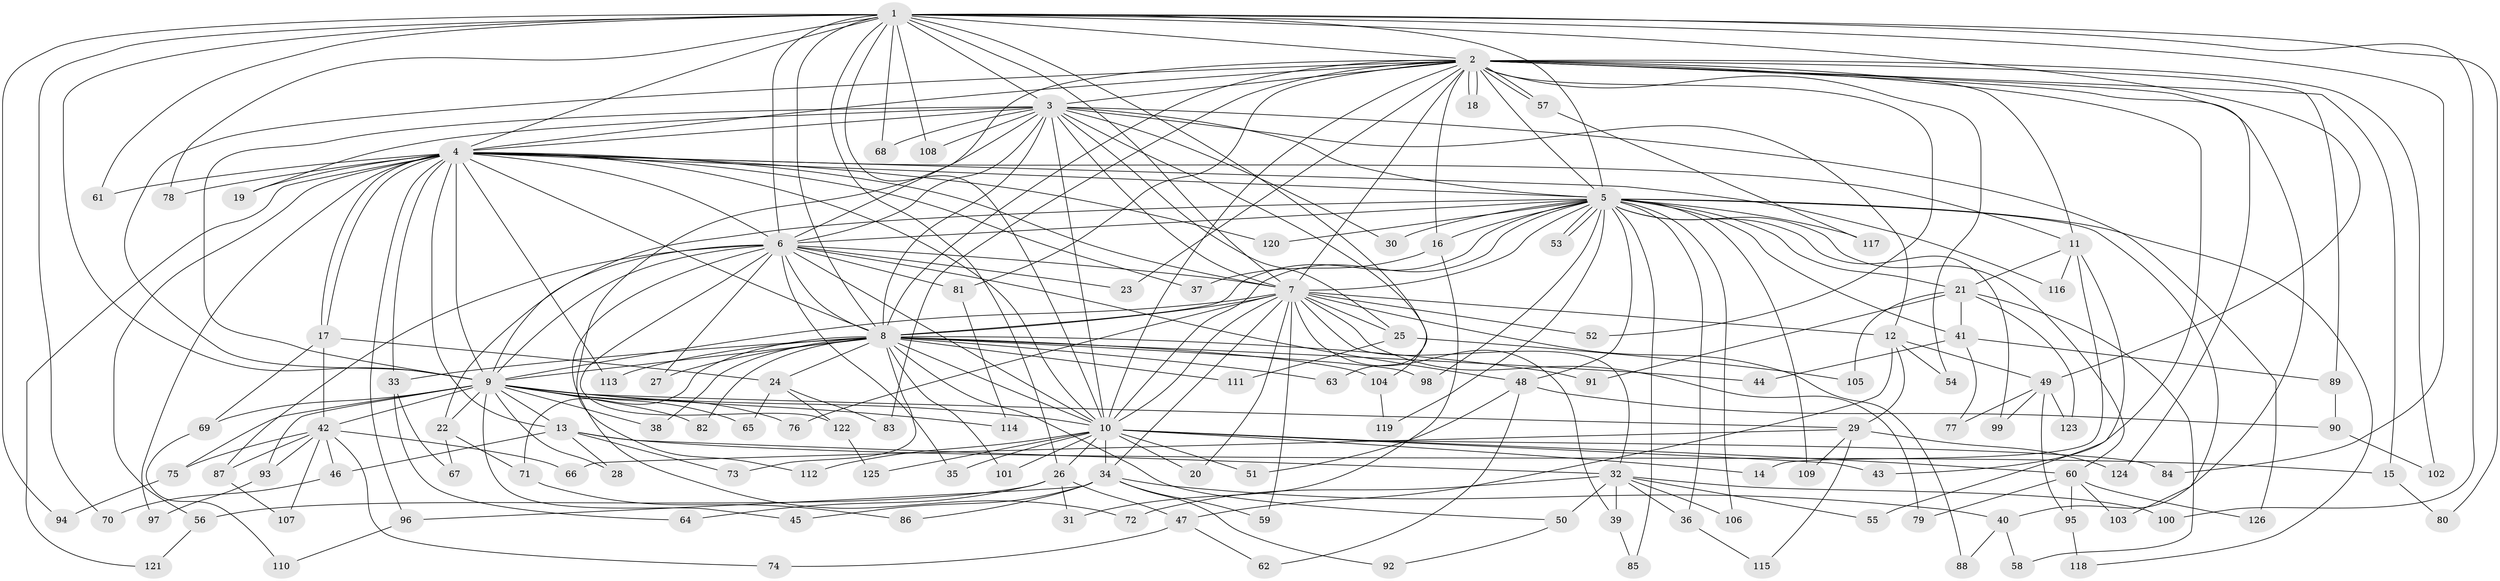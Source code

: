 // coarse degree distribution, {17: 0.06349206349206349, 24: 0.015873015873015872, 12: 0.015873015873015872, 22: 0.015873015873015872, 21: 0.015873015873015872, 20: 0.015873015873015872, 5: 0.031746031746031744, 6: 0.1111111111111111, 2: 0.47619047619047616, 3: 0.1111111111111111, 4: 0.09523809523809523, 10: 0.015873015873015872, 8: 0.015873015873015872}
// Generated by graph-tools (version 1.1) at 2025/17/03/04/25 18:17:36]
// undirected, 126 vertices, 277 edges
graph export_dot {
graph [start="1"]
  node [color=gray90,style=filled];
  1;
  2;
  3;
  4;
  5;
  6;
  7;
  8;
  9;
  10;
  11;
  12;
  13;
  14;
  15;
  16;
  17;
  18;
  19;
  20;
  21;
  22;
  23;
  24;
  25;
  26;
  27;
  28;
  29;
  30;
  31;
  32;
  33;
  34;
  35;
  36;
  37;
  38;
  39;
  40;
  41;
  42;
  43;
  44;
  45;
  46;
  47;
  48;
  49;
  50;
  51;
  52;
  53;
  54;
  55;
  56;
  57;
  58;
  59;
  60;
  61;
  62;
  63;
  64;
  65;
  66;
  67;
  68;
  69;
  70;
  71;
  72;
  73;
  74;
  75;
  76;
  77;
  78;
  79;
  80;
  81;
  82;
  83;
  84;
  85;
  86;
  87;
  88;
  89;
  90;
  91;
  92;
  93;
  94;
  95;
  96;
  97;
  98;
  99;
  100;
  101;
  102;
  103;
  104;
  105;
  106;
  107;
  108;
  109;
  110;
  111;
  112;
  113;
  114;
  115;
  116;
  117;
  118;
  119;
  120;
  121;
  122;
  123;
  124;
  125;
  126;
  1 -- 2;
  1 -- 3;
  1 -- 4;
  1 -- 5;
  1 -- 6;
  1 -- 7;
  1 -- 8;
  1 -- 9;
  1 -- 10;
  1 -- 26;
  1 -- 49;
  1 -- 61;
  1 -- 63;
  1 -- 68;
  1 -- 70;
  1 -- 78;
  1 -- 80;
  1 -- 84;
  1 -- 94;
  1 -- 100;
  1 -- 108;
  2 -- 3;
  2 -- 4;
  2 -- 5;
  2 -- 6;
  2 -- 7;
  2 -- 8;
  2 -- 9;
  2 -- 10;
  2 -- 11;
  2 -- 15;
  2 -- 16;
  2 -- 18;
  2 -- 18;
  2 -- 23;
  2 -- 40;
  2 -- 43;
  2 -- 52;
  2 -- 54;
  2 -- 57;
  2 -- 57;
  2 -- 81;
  2 -- 83;
  2 -- 89;
  2 -- 102;
  2 -- 124;
  3 -- 4;
  3 -- 5;
  3 -- 6;
  3 -- 7;
  3 -- 8;
  3 -- 9;
  3 -- 10;
  3 -- 12;
  3 -- 19;
  3 -- 25;
  3 -- 30;
  3 -- 68;
  3 -- 104;
  3 -- 108;
  3 -- 112;
  3 -- 126;
  4 -- 5;
  4 -- 6;
  4 -- 7;
  4 -- 8;
  4 -- 9;
  4 -- 10;
  4 -- 11;
  4 -- 13;
  4 -- 17;
  4 -- 17;
  4 -- 19;
  4 -- 33;
  4 -- 37;
  4 -- 56;
  4 -- 61;
  4 -- 78;
  4 -- 96;
  4 -- 97;
  4 -- 113;
  4 -- 116;
  4 -- 120;
  4 -- 121;
  5 -- 6;
  5 -- 7;
  5 -- 8;
  5 -- 9;
  5 -- 10;
  5 -- 16;
  5 -- 21;
  5 -- 30;
  5 -- 36;
  5 -- 41;
  5 -- 48;
  5 -- 53;
  5 -- 53;
  5 -- 60;
  5 -- 85;
  5 -- 98;
  5 -- 99;
  5 -- 103;
  5 -- 106;
  5 -- 109;
  5 -- 117;
  5 -- 118;
  5 -- 119;
  5 -- 120;
  6 -- 7;
  6 -- 8;
  6 -- 9;
  6 -- 10;
  6 -- 22;
  6 -- 23;
  6 -- 27;
  6 -- 35;
  6 -- 48;
  6 -- 72;
  6 -- 81;
  6 -- 87;
  6 -- 122;
  7 -- 8;
  7 -- 9;
  7 -- 10;
  7 -- 12;
  7 -- 20;
  7 -- 25;
  7 -- 32;
  7 -- 34;
  7 -- 39;
  7 -- 52;
  7 -- 59;
  7 -- 76;
  7 -- 79;
  7 -- 88;
  8 -- 9;
  8 -- 10;
  8 -- 24;
  8 -- 27;
  8 -- 33;
  8 -- 38;
  8 -- 44;
  8 -- 50;
  8 -- 63;
  8 -- 71;
  8 -- 73;
  8 -- 82;
  8 -- 91;
  8 -- 98;
  8 -- 101;
  8 -- 104;
  8 -- 111;
  8 -- 113;
  9 -- 10;
  9 -- 13;
  9 -- 22;
  9 -- 28;
  9 -- 29;
  9 -- 38;
  9 -- 42;
  9 -- 45;
  9 -- 65;
  9 -- 69;
  9 -- 75;
  9 -- 76;
  9 -- 82;
  9 -- 93;
  9 -- 114;
  10 -- 14;
  10 -- 20;
  10 -- 26;
  10 -- 34;
  10 -- 35;
  10 -- 43;
  10 -- 51;
  10 -- 60;
  10 -- 84;
  10 -- 101;
  10 -- 112;
  10 -- 125;
  11 -- 14;
  11 -- 21;
  11 -- 55;
  11 -- 116;
  12 -- 29;
  12 -- 47;
  12 -- 49;
  12 -- 54;
  13 -- 15;
  13 -- 28;
  13 -- 32;
  13 -- 46;
  13 -- 73;
  15 -- 80;
  16 -- 31;
  16 -- 37;
  17 -- 24;
  17 -- 42;
  17 -- 69;
  21 -- 41;
  21 -- 58;
  21 -- 91;
  21 -- 105;
  21 -- 123;
  22 -- 67;
  22 -- 71;
  24 -- 65;
  24 -- 83;
  24 -- 122;
  25 -- 105;
  25 -- 111;
  26 -- 31;
  26 -- 47;
  26 -- 56;
  26 -- 64;
  29 -- 66;
  29 -- 109;
  29 -- 115;
  29 -- 124;
  32 -- 36;
  32 -- 39;
  32 -- 50;
  32 -- 55;
  32 -- 72;
  32 -- 100;
  32 -- 106;
  33 -- 64;
  33 -- 67;
  34 -- 40;
  34 -- 45;
  34 -- 59;
  34 -- 86;
  34 -- 92;
  34 -- 96;
  36 -- 115;
  39 -- 85;
  40 -- 58;
  40 -- 88;
  41 -- 44;
  41 -- 77;
  41 -- 89;
  42 -- 46;
  42 -- 66;
  42 -- 74;
  42 -- 75;
  42 -- 87;
  42 -- 93;
  42 -- 107;
  46 -- 70;
  47 -- 62;
  47 -- 74;
  48 -- 51;
  48 -- 62;
  48 -- 90;
  49 -- 77;
  49 -- 95;
  49 -- 99;
  49 -- 123;
  50 -- 92;
  56 -- 121;
  57 -- 117;
  60 -- 79;
  60 -- 95;
  60 -- 103;
  60 -- 126;
  69 -- 110;
  71 -- 86;
  75 -- 94;
  81 -- 114;
  87 -- 107;
  89 -- 90;
  90 -- 102;
  93 -- 97;
  95 -- 118;
  96 -- 110;
  104 -- 119;
  122 -- 125;
}
